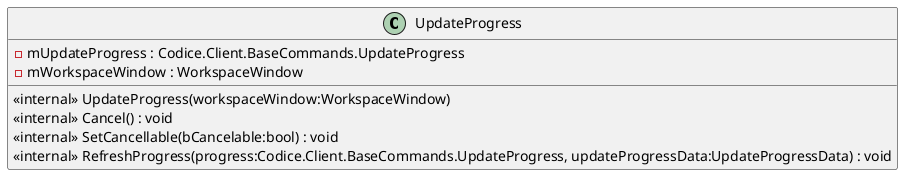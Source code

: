 @startuml
class UpdateProgress {
    <<internal>> UpdateProgress(workspaceWindow:WorkspaceWindow)
    <<internal>> Cancel() : void
    <<internal>> SetCancellable(bCancelable:bool) : void
    <<internal>> RefreshProgress(progress:Codice.Client.BaseCommands.UpdateProgress, updateProgressData:UpdateProgressData) : void
    - mUpdateProgress : Codice.Client.BaseCommands.UpdateProgress
    - mWorkspaceWindow : WorkspaceWindow
}
@enduml
